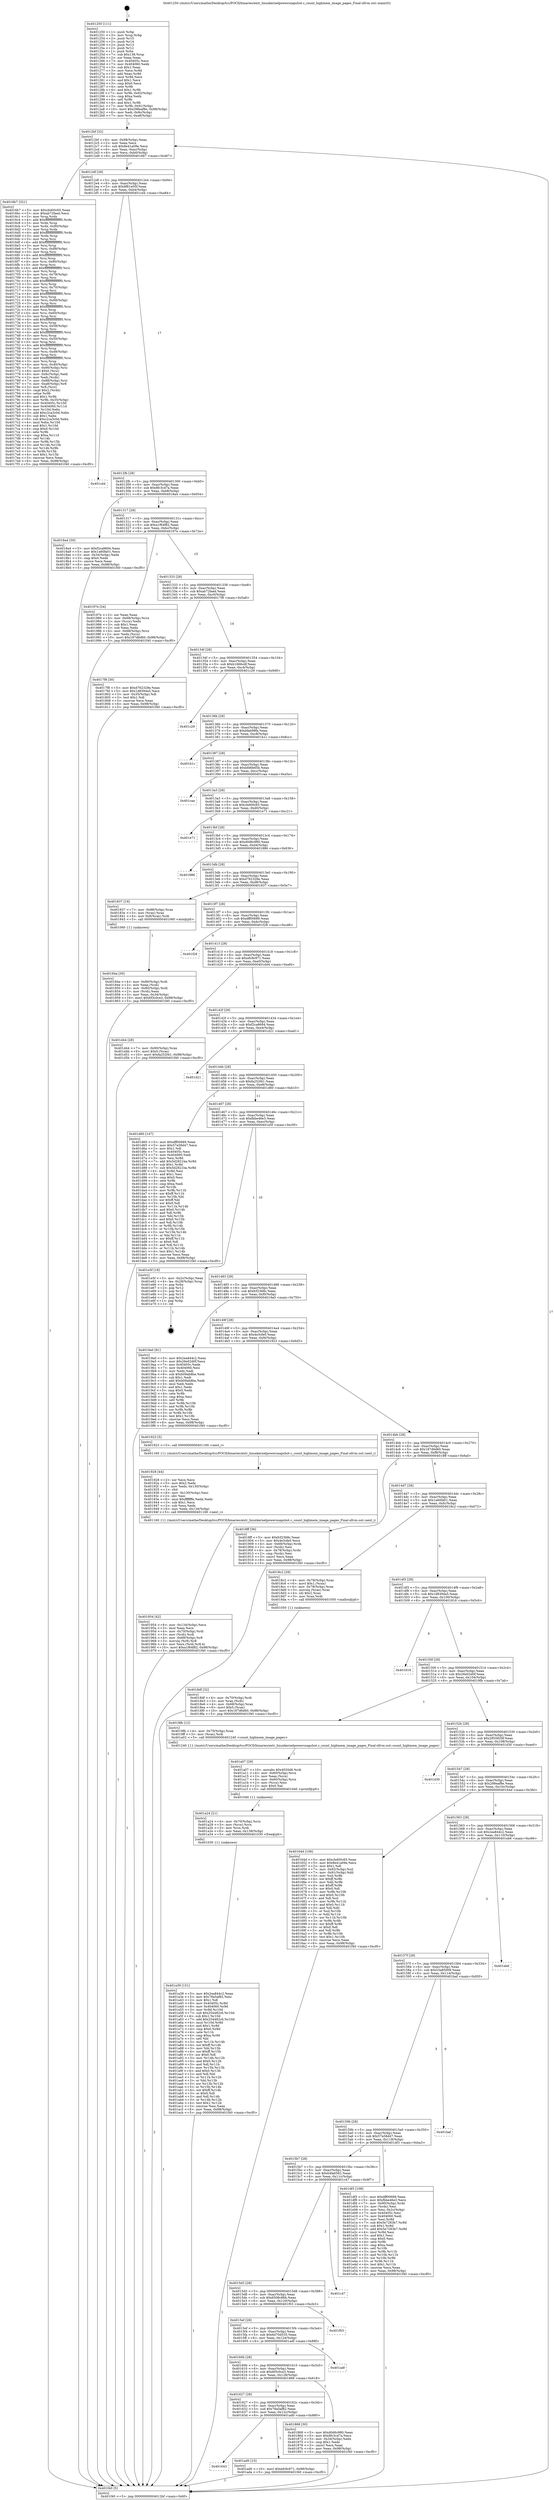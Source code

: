 digraph "0x401250" {
  label = "0x401250 (/mnt/c/Users/mathe/Desktop/tcc/POCII/binaries/extr_linuxkernelpowersnapshot.c_count_highmem_image_pages_Final-ollvm.out::main(0))"
  labelloc = "t"
  node[shape=record]

  Entry [label="",width=0.3,height=0.3,shape=circle,fillcolor=black,style=filled]
  "0x4012bf" [label="{
     0x4012bf [32]\l
     | [instrs]\l
     &nbsp;&nbsp;0x4012bf \<+6\>: mov -0x98(%rbp),%eax\l
     &nbsp;&nbsp;0x4012c5 \<+2\>: mov %eax,%ecx\l
     &nbsp;&nbsp;0x4012c7 \<+6\>: sub $0x8e41a09e,%ecx\l
     &nbsp;&nbsp;0x4012cd \<+6\>: mov %eax,-0xac(%rbp)\l
     &nbsp;&nbsp;0x4012d3 \<+6\>: mov %ecx,-0xb0(%rbp)\l
     &nbsp;&nbsp;0x4012d9 \<+6\>: je 00000000004016b7 \<main+0x467\>\l
  }"]
  "0x4016b7" [label="{
     0x4016b7 [321]\l
     | [instrs]\l
     &nbsp;&nbsp;0x4016b7 \<+5\>: mov $0xcbd00c65,%eax\l
     &nbsp;&nbsp;0x4016bc \<+5\>: mov $0xab72faed,%ecx\l
     &nbsp;&nbsp;0x4016c1 \<+3\>: mov %rsp,%rdx\l
     &nbsp;&nbsp;0x4016c4 \<+4\>: add $0xfffffffffffffff0,%rdx\l
     &nbsp;&nbsp;0x4016c8 \<+3\>: mov %rdx,%rsp\l
     &nbsp;&nbsp;0x4016cb \<+7\>: mov %rdx,-0x90(%rbp)\l
     &nbsp;&nbsp;0x4016d2 \<+3\>: mov %rsp,%rdx\l
     &nbsp;&nbsp;0x4016d5 \<+4\>: add $0xfffffffffffffff0,%rdx\l
     &nbsp;&nbsp;0x4016d9 \<+3\>: mov %rdx,%rsp\l
     &nbsp;&nbsp;0x4016dc \<+3\>: mov %rsp,%rsi\l
     &nbsp;&nbsp;0x4016df \<+4\>: add $0xfffffffffffffff0,%rsi\l
     &nbsp;&nbsp;0x4016e3 \<+3\>: mov %rsi,%rsp\l
     &nbsp;&nbsp;0x4016e6 \<+7\>: mov %rsi,-0x88(%rbp)\l
     &nbsp;&nbsp;0x4016ed \<+3\>: mov %rsp,%rsi\l
     &nbsp;&nbsp;0x4016f0 \<+4\>: add $0xfffffffffffffff0,%rsi\l
     &nbsp;&nbsp;0x4016f4 \<+3\>: mov %rsi,%rsp\l
     &nbsp;&nbsp;0x4016f7 \<+4\>: mov %rsi,-0x80(%rbp)\l
     &nbsp;&nbsp;0x4016fb \<+3\>: mov %rsp,%rsi\l
     &nbsp;&nbsp;0x4016fe \<+4\>: add $0xfffffffffffffff0,%rsi\l
     &nbsp;&nbsp;0x401702 \<+3\>: mov %rsi,%rsp\l
     &nbsp;&nbsp;0x401705 \<+4\>: mov %rsi,-0x78(%rbp)\l
     &nbsp;&nbsp;0x401709 \<+3\>: mov %rsp,%rsi\l
     &nbsp;&nbsp;0x40170c \<+4\>: add $0xfffffffffffffff0,%rsi\l
     &nbsp;&nbsp;0x401710 \<+3\>: mov %rsi,%rsp\l
     &nbsp;&nbsp;0x401713 \<+4\>: mov %rsi,-0x70(%rbp)\l
     &nbsp;&nbsp;0x401717 \<+3\>: mov %rsp,%rsi\l
     &nbsp;&nbsp;0x40171a \<+4\>: add $0xfffffffffffffff0,%rsi\l
     &nbsp;&nbsp;0x40171e \<+3\>: mov %rsi,%rsp\l
     &nbsp;&nbsp;0x401721 \<+4\>: mov %rsi,-0x68(%rbp)\l
     &nbsp;&nbsp;0x401725 \<+3\>: mov %rsp,%rsi\l
     &nbsp;&nbsp;0x401728 \<+4\>: add $0xfffffffffffffff0,%rsi\l
     &nbsp;&nbsp;0x40172c \<+3\>: mov %rsi,%rsp\l
     &nbsp;&nbsp;0x40172f \<+4\>: mov %rsi,-0x60(%rbp)\l
     &nbsp;&nbsp;0x401733 \<+3\>: mov %rsp,%rsi\l
     &nbsp;&nbsp;0x401736 \<+4\>: add $0xfffffffffffffff0,%rsi\l
     &nbsp;&nbsp;0x40173a \<+3\>: mov %rsi,%rsp\l
     &nbsp;&nbsp;0x40173d \<+4\>: mov %rsi,-0x58(%rbp)\l
     &nbsp;&nbsp;0x401741 \<+3\>: mov %rsp,%rsi\l
     &nbsp;&nbsp;0x401744 \<+4\>: add $0xfffffffffffffff0,%rsi\l
     &nbsp;&nbsp;0x401748 \<+3\>: mov %rsi,%rsp\l
     &nbsp;&nbsp;0x40174b \<+4\>: mov %rsi,-0x50(%rbp)\l
     &nbsp;&nbsp;0x40174f \<+3\>: mov %rsp,%rsi\l
     &nbsp;&nbsp;0x401752 \<+4\>: add $0xfffffffffffffff0,%rsi\l
     &nbsp;&nbsp;0x401756 \<+3\>: mov %rsi,%rsp\l
     &nbsp;&nbsp;0x401759 \<+4\>: mov %rsi,-0x48(%rbp)\l
     &nbsp;&nbsp;0x40175d \<+3\>: mov %rsp,%rsi\l
     &nbsp;&nbsp;0x401760 \<+4\>: add $0xfffffffffffffff0,%rsi\l
     &nbsp;&nbsp;0x401764 \<+3\>: mov %rsi,%rsp\l
     &nbsp;&nbsp;0x401767 \<+4\>: mov %rsi,-0x40(%rbp)\l
     &nbsp;&nbsp;0x40176b \<+7\>: mov -0x90(%rbp),%rsi\l
     &nbsp;&nbsp;0x401772 \<+6\>: movl $0x0,(%rsi)\l
     &nbsp;&nbsp;0x401778 \<+6\>: mov -0x9c(%rbp),%edi\l
     &nbsp;&nbsp;0x40177e \<+2\>: mov %edi,(%rdx)\l
     &nbsp;&nbsp;0x401780 \<+7\>: mov -0x88(%rbp),%rsi\l
     &nbsp;&nbsp;0x401787 \<+7\>: mov -0xa8(%rbp),%r8\l
     &nbsp;&nbsp;0x40178e \<+3\>: mov %r8,(%rsi)\l
     &nbsp;&nbsp;0x401791 \<+3\>: cmpl $0x2,(%rdx)\l
     &nbsp;&nbsp;0x401794 \<+4\>: setne %r9b\l
     &nbsp;&nbsp;0x401798 \<+4\>: and $0x1,%r9b\l
     &nbsp;&nbsp;0x40179c \<+4\>: mov %r9b,-0x35(%rbp)\l
     &nbsp;&nbsp;0x4017a0 \<+8\>: mov 0x40405c,%r10d\l
     &nbsp;&nbsp;0x4017a8 \<+8\>: mov 0x404060,%r11d\l
     &nbsp;&nbsp;0x4017b0 \<+3\>: mov %r10d,%ebx\l
     &nbsp;&nbsp;0x4017b3 \<+6\>: add $0xc2ca3c0d,%ebx\l
     &nbsp;&nbsp;0x4017b9 \<+3\>: sub $0x1,%ebx\l
     &nbsp;&nbsp;0x4017bc \<+6\>: sub $0xc2ca3c0d,%ebx\l
     &nbsp;&nbsp;0x4017c2 \<+4\>: imul %ebx,%r10d\l
     &nbsp;&nbsp;0x4017c6 \<+4\>: and $0x1,%r10d\l
     &nbsp;&nbsp;0x4017ca \<+4\>: cmp $0x0,%r10d\l
     &nbsp;&nbsp;0x4017ce \<+4\>: sete %r9b\l
     &nbsp;&nbsp;0x4017d2 \<+4\>: cmp $0xa,%r11d\l
     &nbsp;&nbsp;0x4017d6 \<+4\>: setl %r14b\l
     &nbsp;&nbsp;0x4017da \<+3\>: mov %r9b,%r15b\l
     &nbsp;&nbsp;0x4017dd \<+3\>: and %r14b,%r15b\l
     &nbsp;&nbsp;0x4017e0 \<+3\>: xor %r14b,%r9b\l
     &nbsp;&nbsp;0x4017e3 \<+3\>: or %r9b,%r15b\l
     &nbsp;&nbsp;0x4017e6 \<+4\>: test $0x1,%r15b\l
     &nbsp;&nbsp;0x4017ea \<+3\>: cmovne %ecx,%eax\l
     &nbsp;&nbsp;0x4017ed \<+6\>: mov %eax,-0x98(%rbp)\l
     &nbsp;&nbsp;0x4017f3 \<+5\>: jmp 0000000000401f40 \<main+0xcf0\>\l
  }"]
  "0x4012df" [label="{
     0x4012df [28]\l
     | [instrs]\l
     &nbsp;&nbsp;0x4012df \<+5\>: jmp 00000000004012e4 \<main+0x94\>\l
     &nbsp;&nbsp;0x4012e4 \<+6\>: mov -0xac(%rbp),%eax\l
     &nbsp;&nbsp;0x4012ea \<+5\>: sub $0x8f61e05f,%eax\l
     &nbsp;&nbsp;0x4012ef \<+6\>: mov %eax,-0xb4(%rbp)\l
     &nbsp;&nbsp;0x4012f5 \<+6\>: je 0000000000401cd4 \<main+0xa84\>\l
  }"]
  Exit [label="",width=0.3,height=0.3,shape=circle,fillcolor=black,style=filled,peripheries=2]
  "0x401cd4" [label="{
     0x401cd4\l
  }", style=dashed]
  "0x4012fb" [label="{
     0x4012fb [28]\l
     | [instrs]\l
     &nbsp;&nbsp;0x4012fb \<+5\>: jmp 0000000000401300 \<main+0xb0\>\l
     &nbsp;&nbsp;0x401300 \<+6\>: mov -0xac(%rbp),%eax\l
     &nbsp;&nbsp;0x401306 \<+5\>: sub $0x8fc3cd7a,%eax\l
     &nbsp;&nbsp;0x40130b \<+6\>: mov %eax,-0xb8(%rbp)\l
     &nbsp;&nbsp;0x401311 \<+6\>: je 00000000004018a4 \<main+0x654\>\l
  }"]
  "0x401643" [label="{
     0x401643\l
  }", style=dashed]
  "0x4018a4" [label="{
     0x4018a4 [30]\l
     | [instrs]\l
     &nbsp;&nbsp;0x4018a4 \<+5\>: mov $0xf2ca8694,%eax\l
     &nbsp;&nbsp;0x4018a9 \<+5\>: mov $0x1a60fa01,%ecx\l
     &nbsp;&nbsp;0x4018ae \<+3\>: mov -0x34(%rbp),%edx\l
     &nbsp;&nbsp;0x4018b1 \<+3\>: cmp $0x0,%edx\l
     &nbsp;&nbsp;0x4018b4 \<+3\>: cmove %ecx,%eax\l
     &nbsp;&nbsp;0x4018b7 \<+6\>: mov %eax,-0x98(%rbp)\l
     &nbsp;&nbsp;0x4018bd \<+5\>: jmp 0000000000401f40 \<main+0xcf0\>\l
  }"]
  "0x401317" [label="{
     0x401317 [28]\l
     | [instrs]\l
     &nbsp;&nbsp;0x401317 \<+5\>: jmp 000000000040131c \<main+0xcc\>\l
     &nbsp;&nbsp;0x40131c \<+6\>: mov -0xac(%rbp),%eax\l
     &nbsp;&nbsp;0x401322 \<+5\>: sub $0xa1f64f82,%eax\l
     &nbsp;&nbsp;0x401327 \<+6\>: mov %eax,-0xbc(%rbp)\l
     &nbsp;&nbsp;0x40132d \<+6\>: je 000000000040197e \<main+0x72e\>\l
  }"]
  "0x401ad0" [label="{
     0x401ad0 [15]\l
     | [instrs]\l
     &nbsp;&nbsp;0x401ad0 \<+10\>: movl $0xefc9c971,-0x98(%rbp)\l
     &nbsp;&nbsp;0x401ada \<+5\>: jmp 0000000000401f40 \<main+0xcf0\>\l
  }"]
  "0x40197e" [label="{
     0x40197e [34]\l
     | [instrs]\l
     &nbsp;&nbsp;0x40197e \<+2\>: xor %eax,%eax\l
     &nbsp;&nbsp;0x401980 \<+4\>: mov -0x68(%rbp),%rcx\l
     &nbsp;&nbsp;0x401984 \<+2\>: mov (%rcx),%edx\l
     &nbsp;&nbsp;0x401986 \<+3\>: sub $0x1,%eax\l
     &nbsp;&nbsp;0x401989 \<+2\>: sub %eax,%edx\l
     &nbsp;&nbsp;0x40198b \<+4\>: mov -0x68(%rbp),%rcx\l
     &nbsp;&nbsp;0x40198f \<+2\>: mov %edx,(%rcx)\l
     &nbsp;&nbsp;0x401991 \<+10\>: movl $0x187d6d60,-0x98(%rbp)\l
     &nbsp;&nbsp;0x40199b \<+5\>: jmp 0000000000401f40 \<main+0xcf0\>\l
  }"]
  "0x401333" [label="{
     0x401333 [28]\l
     | [instrs]\l
     &nbsp;&nbsp;0x401333 \<+5\>: jmp 0000000000401338 \<main+0xe8\>\l
     &nbsp;&nbsp;0x401338 \<+6\>: mov -0xac(%rbp),%eax\l
     &nbsp;&nbsp;0x40133e \<+5\>: sub $0xab72faed,%eax\l
     &nbsp;&nbsp;0x401343 \<+6\>: mov %eax,-0xc0(%rbp)\l
     &nbsp;&nbsp;0x401349 \<+6\>: je 00000000004017f8 \<main+0x5a8\>\l
  }"]
  "0x401a39" [label="{
     0x401a39 [151]\l
     | [instrs]\l
     &nbsp;&nbsp;0x401a39 \<+5\>: mov $0x2ea844c2,%eax\l
     &nbsp;&nbsp;0x401a3e \<+5\>: mov $0x78a5af82,%esi\l
     &nbsp;&nbsp;0x401a43 \<+2\>: mov $0x1,%dl\l
     &nbsp;&nbsp;0x401a45 \<+8\>: mov 0x40405c,%r8d\l
     &nbsp;&nbsp;0x401a4d \<+8\>: mov 0x404060,%r9d\l
     &nbsp;&nbsp;0x401a55 \<+3\>: mov %r8d,%r10d\l
     &nbsp;&nbsp;0x401a58 \<+7\>: sub $0x254482c6,%r10d\l
     &nbsp;&nbsp;0x401a5f \<+4\>: sub $0x1,%r10d\l
     &nbsp;&nbsp;0x401a63 \<+7\>: add $0x254482c6,%r10d\l
     &nbsp;&nbsp;0x401a6a \<+4\>: imul %r10d,%r8d\l
     &nbsp;&nbsp;0x401a6e \<+4\>: and $0x1,%r8d\l
     &nbsp;&nbsp;0x401a72 \<+4\>: cmp $0x0,%r8d\l
     &nbsp;&nbsp;0x401a76 \<+4\>: sete %r11b\l
     &nbsp;&nbsp;0x401a7a \<+4\>: cmp $0xa,%r9d\l
     &nbsp;&nbsp;0x401a7e \<+3\>: setl %bl\l
     &nbsp;&nbsp;0x401a81 \<+3\>: mov %r11b,%r14b\l
     &nbsp;&nbsp;0x401a84 \<+4\>: xor $0xff,%r14b\l
     &nbsp;&nbsp;0x401a88 \<+3\>: mov %bl,%r15b\l
     &nbsp;&nbsp;0x401a8b \<+4\>: xor $0xff,%r15b\l
     &nbsp;&nbsp;0x401a8f \<+3\>: xor $0x0,%dl\l
     &nbsp;&nbsp;0x401a92 \<+3\>: mov %r14b,%r12b\l
     &nbsp;&nbsp;0x401a95 \<+4\>: and $0x0,%r12b\l
     &nbsp;&nbsp;0x401a99 \<+3\>: and %dl,%r11b\l
     &nbsp;&nbsp;0x401a9c \<+3\>: mov %r15b,%r13b\l
     &nbsp;&nbsp;0x401a9f \<+4\>: and $0x0,%r13b\l
     &nbsp;&nbsp;0x401aa3 \<+2\>: and %dl,%bl\l
     &nbsp;&nbsp;0x401aa5 \<+3\>: or %r11b,%r12b\l
     &nbsp;&nbsp;0x401aa8 \<+3\>: or %bl,%r13b\l
     &nbsp;&nbsp;0x401aab \<+3\>: xor %r13b,%r12b\l
     &nbsp;&nbsp;0x401aae \<+3\>: or %r15b,%r14b\l
     &nbsp;&nbsp;0x401ab1 \<+4\>: xor $0xff,%r14b\l
     &nbsp;&nbsp;0x401ab5 \<+3\>: or $0x0,%dl\l
     &nbsp;&nbsp;0x401ab8 \<+3\>: and %dl,%r14b\l
     &nbsp;&nbsp;0x401abb \<+3\>: or %r14b,%r12b\l
     &nbsp;&nbsp;0x401abe \<+4\>: test $0x1,%r12b\l
     &nbsp;&nbsp;0x401ac2 \<+3\>: cmovne %esi,%eax\l
     &nbsp;&nbsp;0x401ac5 \<+6\>: mov %eax,-0x98(%rbp)\l
     &nbsp;&nbsp;0x401acb \<+5\>: jmp 0000000000401f40 \<main+0xcf0\>\l
  }"]
  "0x4017f8" [label="{
     0x4017f8 [30]\l
     | [instrs]\l
     &nbsp;&nbsp;0x4017f8 \<+5\>: mov $0xd762328e,%eax\l
     &nbsp;&nbsp;0x4017fd \<+5\>: mov $0x1d8394a5,%ecx\l
     &nbsp;&nbsp;0x401802 \<+3\>: mov -0x35(%rbp),%dl\l
     &nbsp;&nbsp;0x401805 \<+3\>: test $0x1,%dl\l
     &nbsp;&nbsp;0x401808 \<+3\>: cmovne %ecx,%eax\l
     &nbsp;&nbsp;0x40180b \<+6\>: mov %eax,-0x98(%rbp)\l
     &nbsp;&nbsp;0x401811 \<+5\>: jmp 0000000000401f40 \<main+0xcf0\>\l
  }"]
  "0x40134f" [label="{
     0x40134f [28]\l
     | [instrs]\l
     &nbsp;&nbsp;0x40134f \<+5\>: jmp 0000000000401354 \<main+0x104\>\l
     &nbsp;&nbsp;0x401354 \<+6\>: mov -0xac(%rbp),%eax\l
     &nbsp;&nbsp;0x40135a \<+5\>: sub $0xb1666cdf,%eax\l
     &nbsp;&nbsp;0x40135f \<+6\>: mov %eax,-0xc4(%rbp)\l
     &nbsp;&nbsp;0x401365 \<+6\>: je 0000000000401c29 \<main+0x9d9\>\l
  }"]
  "0x401a24" [label="{
     0x401a24 [21]\l
     | [instrs]\l
     &nbsp;&nbsp;0x401a24 \<+4\>: mov -0x70(%rbp),%rcx\l
     &nbsp;&nbsp;0x401a28 \<+3\>: mov (%rcx),%rcx\l
     &nbsp;&nbsp;0x401a2b \<+3\>: mov %rcx,%rdi\l
     &nbsp;&nbsp;0x401a2e \<+6\>: mov %eax,-0x138(%rbp)\l
     &nbsp;&nbsp;0x401a34 \<+5\>: call 0000000000401030 \<free@plt\>\l
     | [calls]\l
     &nbsp;&nbsp;0x401030 \{1\} (unknown)\l
  }"]
  "0x401c29" [label="{
     0x401c29\l
  }", style=dashed]
  "0x40136b" [label="{
     0x40136b [28]\l
     | [instrs]\l
     &nbsp;&nbsp;0x40136b \<+5\>: jmp 0000000000401370 \<main+0x120\>\l
     &nbsp;&nbsp;0x401370 \<+6\>: mov -0xac(%rbp),%eax\l
     &nbsp;&nbsp;0x401376 \<+5\>: sub $0xbfab98fa,%eax\l
     &nbsp;&nbsp;0x40137b \<+6\>: mov %eax,-0xc8(%rbp)\l
     &nbsp;&nbsp;0x401381 \<+6\>: je 0000000000401b1c \<main+0x8cc\>\l
  }"]
  "0x401a07" [label="{
     0x401a07 [29]\l
     | [instrs]\l
     &nbsp;&nbsp;0x401a07 \<+10\>: movabs $0x4020d6,%rdi\l
     &nbsp;&nbsp;0x401a11 \<+4\>: mov -0x60(%rbp),%rcx\l
     &nbsp;&nbsp;0x401a15 \<+2\>: mov %eax,(%rcx)\l
     &nbsp;&nbsp;0x401a17 \<+4\>: mov -0x60(%rbp),%rcx\l
     &nbsp;&nbsp;0x401a1b \<+2\>: mov (%rcx),%esi\l
     &nbsp;&nbsp;0x401a1d \<+2\>: mov $0x0,%al\l
     &nbsp;&nbsp;0x401a1f \<+5\>: call 0000000000401040 \<printf@plt\>\l
     | [calls]\l
     &nbsp;&nbsp;0x401040 \{1\} (unknown)\l
  }"]
  "0x401b1c" [label="{
     0x401b1c\l
  }", style=dashed]
  "0x401387" [label="{
     0x401387 [28]\l
     | [instrs]\l
     &nbsp;&nbsp;0x401387 \<+5\>: jmp 000000000040138c \<main+0x13c\>\l
     &nbsp;&nbsp;0x40138c \<+6\>: mov -0xac(%rbp),%eax\l
     &nbsp;&nbsp;0x401392 \<+5\>: sub $0xbfd6b65b,%eax\l
     &nbsp;&nbsp;0x401397 \<+6\>: mov %eax,-0xcc(%rbp)\l
     &nbsp;&nbsp;0x40139d \<+6\>: je 0000000000401caa \<main+0xa5a\>\l
  }"]
  "0x401954" [label="{
     0x401954 [42]\l
     | [instrs]\l
     &nbsp;&nbsp;0x401954 \<+6\>: mov -0x134(%rbp),%ecx\l
     &nbsp;&nbsp;0x40195a \<+3\>: imul %eax,%ecx\l
     &nbsp;&nbsp;0x40195d \<+4\>: mov -0x70(%rbp),%rdi\l
     &nbsp;&nbsp;0x401961 \<+3\>: mov (%rdi),%rdi\l
     &nbsp;&nbsp;0x401964 \<+4\>: mov -0x68(%rbp),%r8\l
     &nbsp;&nbsp;0x401968 \<+3\>: movslq (%r8),%r8\l
     &nbsp;&nbsp;0x40196b \<+4\>: mov %ecx,(%rdi,%r8,4)\l
     &nbsp;&nbsp;0x40196f \<+10\>: movl $0xa1f64f82,-0x98(%rbp)\l
     &nbsp;&nbsp;0x401979 \<+5\>: jmp 0000000000401f40 \<main+0xcf0\>\l
  }"]
  "0x401caa" [label="{
     0x401caa\l
  }", style=dashed]
  "0x4013a3" [label="{
     0x4013a3 [28]\l
     | [instrs]\l
     &nbsp;&nbsp;0x4013a3 \<+5\>: jmp 00000000004013a8 \<main+0x158\>\l
     &nbsp;&nbsp;0x4013a8 \<+6\>: mov -0xac(%rbp),%eax\l
     &nbsp;&nbsp;0x4013ae \<+5\>: sub $0xcbd00c65,%eax\l
     &nbsp;&nbsp;0x4013b3 \<+6\>: mov %eax,-0xd0(%rbp)\l
     &nbsp;&nbsp;0x4013b9 \<+6\>: je 0000000000401e71 \<main+0xc21\>\l
  }"]
  "0x401928" [label="{
     0x401928 [44]\l
     | [instrs]\l
     &nbsp;&nbsp;0x401928 \<+2\>: xor %ecx,%ecx\l
     &nbsp;&nbsp;0x40192a \<+5\>: mov $0x2,%edx\l
     &nbsp;&nbsp;0x40192f \<+6\>: mov %edx,-0x130(%rbp)\l
     &nbsp;&nbsp;0x401935 \<+1\>: cltd\l
     &nbsp;&nbsp;0x401936 \<+6\>: mov -0x130(%rbp),%esi\l
     &nbsp;&nbsp;0x40193c \<+2\>: idiv %esi\l
     &nbsp;&nbsp;0x40193e \<+6\>: imul $0xfffffffe,%edx,%edx\l
     &nbsp;&nbsp;0x401944 \<+3\>: sub $0x1,%ecx\l
     &nbsp;&nbsp;0x401947 \<+2\>: sub %ecx,%edx\l
     &nbsp;&nbsp;0x401949 \<+6\>: mov %edx,-0x134(%rbp)\l
     &nbsp;&nbsp;0x40194f \<+5\>: call 0000000000401160 \<next_i\>\l
     | [calls]\l
     &nbsp;&nbsp;0x401160 \{1\} (/mnt/c/Users/mathe/Desktop/tcc/POCII/binaries/extr_linuxkernelpowersnapshot.c_count_highmem_image_pages_Final-ollvm.out::next_i)\l
  }"]
  "0x401e71" [label="{
     0x401e71\l
  }", style=dashed]
  "0x4013bf" [label="{
     0x4013bf [28]\l
     | [instrs]\l
     &nbsp;&nbsp;0x4013bf \<+5\>: jmp 00000000004013c4 \<main+0x174\>\l
     &nbsp;&nbsp;0x4013c4 \<+6\>: mov -0xac(%rbp),%eax\l
     &nbsp;&nbsp;0x4013ca \<+5\>: sub $0xd0d6c980,%eax\l
     &nbsp;&nbsp;0x4013cf \<+6\>: mov %eax,-0xd4(%rbp)\l
     &nbsp;&nbsp;0x4013d5 \<+6\>: je 0000000000401886 \<main+0x636\>\l
  }"]
  "0x4018df" [label="{
     0x4018df [32]\l
     | [instrs]\l
     &nbsp;&nbsp;0x4018df \<+4\>: mov -0x70(%rbp),%rdi\l
     &nbsp;&nbsp;0x4018e3 \<+3\>: mov %rax,(%rdi)\l
     &nbsp;&nbsp;0x4018e6 \<+4\>: mov -0x68(%rbp),%rax\l
     &nbsp;&nbsp;0x4018ea \<+6\>: movl $0x0,(%rax)\l
     &nbsp;&nbsp;0x4018f0 \<+10\>: movl $0x187d6d60,-0x98(%rbp)\l
     &nbsp;&nbsp;0x4018fa \<+5\>: jmp 0000000000401f40 \<main+0xcf0\>\l
  }"]
  "0x401886" [label="{
     0x401886\l
  }", style=dashed]
  "0x4013db" [label="{
     0x4013db [28]\l
     | [instrs]\l
     &nbsp;&nbsp;0x4013db \<+5\>: jmp 00000000004013e0 \<main+0x190\>\l
     &nbsp;&nbsp;0x4013e0 \<+6\>: mov -0xac(%rbp),%eax\l
     &nbsp;&nbsp;0x4013e6 \<+5\>: sub $0xd762328e,%eax\l
     &nbsp;&nbsp;0x4013eb \<+6\>: mov %eax,-0xd8(%rbp)\l
     &nbsp;&nbsp;0x4013f1 \<+6\>: je 0000000000401837 \<main+0x5e7\>\l
  }"]
  "0x401627" [label="{
     0x401627 [28]\l
     | [instrs]\l
     &nbsp;&nbsp;0x401627 \<+5\>: jmp 000000000040162c \<main+0x3dc\>\l
     &nbsp;&nbsp;0x40162c \<+6\>: mov -0xac(%rbp),%eax\l
     &nbsp;&nbsp;0x401632 \<+5\>: sub $0x78a5af82,%eax\l
     &nbsp;&nbsp;0x401637 \<+6\>: mov %eax,-0x12c(%rbp)\l
     &nbsp;&nbsp;0x40163d \<+6\>: je 0000000000401ad0 \<main+0x880\>\l
  }"]
  "0x401837" [label="{
     0x401837 [19]\l
     | [instrs]\l
     &nbsp;&nbsp;0x401837 \<+7\>: mov -0x88(%rbp),%rax\l
     &nbsp;&nbsp;0x40183e \<+3\>: mov (%rax),%rax\l
     &nbsp;&nbsp;0x401841 \<+4\>: mov 0x8(%rax),%rdi\l
     &nbsp;&nbsp;0x401845 \<+5\>: call 0000000000401060 \<atoi@plt\>\l
     | [calls]\l
     &nbsp;&nbsp;0x401060 \{1\} (unknown)\l
  }"]
  "0x4013f7" [label="{
     0x4013f7 [28]\l
     | [instrs]\l
     &nbsp;&nbsp;0x4013f7 \<+5\>: jmp 00000000004013fc \<main+0x1ac\>\l
     &nbsp;&nbsp;0x4013fc \<+6\>: mov -0xac(%rbp),%eax\l
     &nbsp;&nbsp;0x401402 \<+5\>: sub $0xdff00689,%eax\l
     &nbsp;&nbsp;0x401407 \<+6\>: mov %eax,-0xdc(%rbp)\l
     &nbsp;&nbsp;0x40140d \<+6\>: je 0000000000401f28 \<main+0xcd8\>\l
  }"]
  "0x401868" [label="{
     0x401868 [30]\l
     | [instrs]\l
     &nbsp;&nbsp;0x401868 \<+5\>: mov $0xd0d6c980,%eax\l
     &nbsp;&nbsp;0x40186d \<+5\>: mov $0x8fc3cd7a,%ecx\l
     &nbsp;&nbsp;0x401872 \<+3\>: mov -0x34(%rbp),%edx\l
     &nbsp;&nbsp;0x401875 \<+3\>: cmp $0x1,%edx\l
     &nbsp;&nbsp;0x401878 \<+3\>: cmovl %ecx,%eax\l
     &nbsp;&nbsp;0x40187b \<+6\>: mov %eax,-0x98(%rbp)\l
     &nbsp;&nbsp;0x401881 \<+5\>: jmp 0000000000401f40 \<main+0xcf0\>\l
  }"]
  "0x401f28" [label="{
     0x401f28\l
  }", style=dashed]
  "0x401413" [label="{
     0x401413 [28]\l
     | [instrs]\l
     &nbsp;&nbsp;0x401413 \<+5\>: jmp 0000000000401418 \<main+0x1c8\>\l
     &nbsp;&nbsp;0x401418 \<+6\>: mov -0xac(%rbp),%eax\l
     &nbsp;&nbsp;0x40141e \<+5\>: sub $0xefc9c971,%eax\l
     &nbsp;&nbsp;0x401423 \<+6\>: mov %eax,-0xe0(%rbp)\l
     &nbsp;&nbsp;0x401429 \<+6\>: je 0000000000401d44 \<main+0xaf4\>\l
  }"]
  "0x40160b" [label="{
     0x40160b [28]\l
     | [instrs]\l
     &nbsp;&nbsp;0x40160b \<+5\>: jmp 0000000000401610 \<main+0x3c0\>\l
     &nbsp;&nbsp;0x401610 \<+6\>: mov -0xac(%rbp),%eax\l
     &nbsp;&nbsp;0x401616 \<+5\>: sub $0x6f3c0ce3,%eax\l
     &nbsp;&nbsp;0x40161b \<+6\>: mov %eax,-0x128(%rbp)\l
     &nbsp;&nbsp;0x401621 \<+6\>: je 0000000000401868 \<main+0x618\>\l
  }"]
  "0x401d44" [label="{
     0x401d44 [28]\l
     | [instrs]\l
     &nbsp;&nbsp;0x401d44 \<+7\>: mov -0x90(%rbp),%rax\l
     &nbsp;&nbsp;0x401d4b \<+6\>: movl $0x0,(%rax)\l
     &nbsp;&nbsp;0x401d51 \<+10\>: movl $0xfa252f41,-0x98(%rbp)\l
     &nbsp;&nbsp;0x401d5b \<+5\>: jmp 0000000000401f40 \<main+0xcf0\>\l
  }"]
  "0x40142f" [label="{
     0x40142f [28]\l
     | [instrs]\l
     &nbsp;&nbsp;0x40142f \<+5\>: jmp 0000000000401434 \<main+0x1e4\>\l
     &nbsp;&nbsp;0x401434 \<+6\>: mov -0xac(%rbp),%eax\l
     &nbsp;&nbsp;0x40143a \<+5\>: sub $0xf2ca8694,%eax\l
     &nbsp;&nbsp;0x40143f \<+6\>: mov %eax,-0xe4(%rbp)\l
     &nbsp;&nbsp;0x401445 \<+6\>: je 0000000000401d21 \<main+0xad1\>\l
  }"]
  "0x401adf" [label="{
     0x401adf\l
  }", style=dashed]
  "0x401d21" [label="{
     0x401d21\l
  }", style=dashed]
  "0x40144b" [label="{
     0x40144b [28]\l
     | [instrs]\l
     &nbsp;&nbsp;0x40144b \<+5\>: jmp 0000000000401450 \<main+0x200\>\l
     &nbsp;&nbsp;0x401450 \<+6\>: mov -0xac(%rbp),%eax\l
     &nbsp;&nbsp;0x401456 \<+5\>: sub $0xfa252f41,%eax\l
     &nbsp;&nbsp;0x40145b \<+6\>: mov %eax,-0xe8(%rbp)\l
     &nbsp;&nbsp;0x401461 \<+6\>: je 0000000000401d60 \<main+0xb10\>\l
  }"]
  "0x4015ef" [label="{
     0x4015ef [28]\l
     | [instrs]\l
     &nbsp;&nbsp;0x4015ef \<+5\>: jmp 00000000004015f4 \<main+0x3a4\>\l
     &nbsp;&nbsp;0x4015f4 \<+6\>: mov -0xac(%rbp),%eax\l
     &nbsp;&nbsp;0x4015fa \<+5\>: sub $0x6d70d535,%eax\l
     &nbsp;&nbsp;0x4015ff \<+6\>: mov %eax,-0x124(%rbp)\l
     &nbsp;&nbsp;0x401605 \<+6\>: je 0000000000401adf \<main+0x88f\>\l
  }"]
  "0x401d60" [label="{
     0x401d60 [147]\l
     | [instrs]\l
     &nbsp;&nbsp;0x401d60 \<+5\>: mov $0xdff00689,%eax\l
     &nbsp;&nbsp;0x401d65 \<+5\>: mov $0x57a58d47,%ecx\l
     &nbsp;&nbsp;0x401d6a \<+2\>: mov $0x1,%dl\l
     &nbsp;&nbsp;0x401d6c \<+7\>: mov 0x40405c,%esi\l
     &nbsp;&nbsp;0x401d73 \<+7\>: mov 0x404060,%edi\l
     &nbsp;&nbsp;0x401d7a \<+3\>: mov %esi,%r8d\l
     &nbsp;&nbsp;0x401d7d \<+7\>: add $0x5d2821ba,%r8d\l
     &nbsp;&nbsp;0x401d84 \<+4\>: sub $0x1,%r8d\l
     &nbsp;&nbsp;0x401d88 \<+7\>: sub $0x5d2821ba,%r8d\l
     &nbsp;&nbsp;0x401d8f \<+4\>: imul %r8d,%esi\l
     &nbsp;&nbsp;0x401d93 \<+3\>: and $0x1,%esi\l
     &nbsp;&nbsp;0x401d96 \<+3\>: cmp $0x0,%esi\l
     &nbsp;&nbsp;0x401d99 \<+4\>: sete %r9b\l
     &nbsp;&nbsp;0x401d9d \<+3\>: cmp $0xa,%edi\l
     &nbsp;&nbsp;0x401da0 \<+4\>: setl %r10b\l
     &nbsp;&nbsp;0x401da4 \<+3\>: mov %r9b,%r11b\l
     &nbsp;&nbsp;0x401da7 \<+4\>: xor $0xff,%r11b\l
     &nbsp;&nbsp;0x401dab \<+3\>: mov %r10b,%bl\l
     &nbsp;&nbsp;0x401dae \<+3\>: xor $0xff,%bl\l
     &nbsp;&nbsp;0x401db1 \<+3\>: xor $0x0,%dl\l
     &nbsp;&nbsp;0x401db4 \<+3\>: mov %r11b,%r14b\l
     &nbsp;&nbsp;0x401db7 \<+4\>: and $0x0,%r14b\l
     &nbsp;&nbsp;0x401dbb \<+3\>: and %dl,%r9b\l
     &nbsp;&nbsp;0x401dbe \<+3\>: mov %bl,%r15b\l
     &nbsp;&nbsp;0x401dc1 \<+4\>: and $0x0,%r15b\l
     &nbsp;&nbsp;0x401dc5 \<+3\>: and %dl,%r10b\l
     &nbsp;&nbsp;0x401dc8 \<+3\>: or %r9b,%r14b\l
     &nbsp;&nbsp;0x401dcb \<+3\>: or %r10b,%r15b\l
     &nbsp;&nbsp;0x401dce \<+3\>: xor %r15b,%r14b\l
     &nbsp;&nbsp;0x401dd1 \<+3\>: or %bl,%r11b\l
     &nbsp;&nbsp;0x401dd4 \<+4\>: xor $0xff,%r11b\l
     &nbsp;&nbsp;0x401dd8 \<+3\>: or $0x0,%dl\l
     &nbsp;&nbsp;0x401ddb \<+3\>: and %dl,%r11b\l
     &nbsp;&nbsp;0x401dde \<+3\>: or %r11b,%r14b\l
     &nbsp;&nbsp;0x401de1 \<+4\>: test $0x1,%r14b\l
     &nbsp;&nbsp;0x401de5 \<+3\>: cmovne %ecx,%eax\l
     &nbsp;&nbsp;0x401de8 \<+6\>: mov %eax,-0x98(%rbp)\l
     &nbsp;&nbsp;0x401dee \<+5\>: jmp 0000000000401f40 \<main+0xcf0\>\l
  }"]
  "0x401467" [label="{
     0x401467 [28]\l
     | [instrs]\l
     &nbsp;&nbsp;0x401467 \<+5\>: jmp 000000000040146c \<main+0x21c\>\l
     &nbsp;&nbsp;0x40146c \<+6\>: mov -0xac(%rbp),%eax\l
     &nbsp;&nbsp;0x401472 \<+5\>: sub $0xfbbe46e3,%eax\l
     &nbsp;&nbsp;0x401477 \<+6\>: mov %eax,-0xec(%rbp)\l
     &nbsp;&nbsp;0x40147d \<+6\>: je 0000000000401e5f \<main+0xc0f\>\l
  }"]
  "0x401f03" [label="{
     0x401f03\l
  }", style=dashed]
  "0x401e5f" [label="{
     0x401e5f [18]\l
     | [instrs]\l
     &nbsp;&nbsp;0x401e5f \<+3\>: mov -0x2c(%rbp),%eax\l
     &nbsp;&nbsp;0x401e62 \<+4\>: lea -0x28(%rbp),%rsp\l
     &nbsp;&nbsp;0x401e66 \<+1\>: pop %rbx\l
     &nbsp;&nbsp;0x401e67 \<+2\>: pop %r12\l
     &nbsp;&nbsp;0x401e69 \<+2\>: pop %r13\l
     &nbsp;&nbsp;0x401e6b \<+2\>: pop %r14\l
     &nbsp;&nbsp;0x401e6d \<+2\>: pop %r15\l
     &nbsp;&nbsp;0x401e6f \<+1\>: pop %rbp\l
     &nbsp;&nbsp;0x401e70 \<+1\>: ret\l
  }"]
  "0x401483" [label="{
     0x401483 [28]\l
     | [instrs]\l
     &nbsp;&nbsp;0x401483 \<+5\>: jmp 0000000000401488 \<main+0x238\>\l
     &nbsp;&nbsp;0x401488 \<+6\>: mov -0xac(%rbp),%eax\l
     &nbsp;&nbsp;0x40148e \<+5\>: sub $0xfcf2368c,%eax\l
     &nbsp;&nbsp;0x401493 \<+6\>: mov %eax,-0xf0(%rbp)\l
     &nbsp;&nbsp;0x401499 \<+6\>: je 00000000004019a0 \<main+0x750\>\l
  }"]
  "0x4015d3" [label="{
     0x4015d3 [28]\l
     | [instrs]\l
     &nbsp;&nbsp;0x4015d3 \<+5\>: jmp 00000000004015d8 \<main+0x388\>\l
     &nbsp;&nbsp;0x4015d8 \<+6\>: mov -0xac(%rbp),%eax\l
     &nbsp;&nbsp;0x4015de \<+5\>: sub $0x6508c86b,%eax\l
     &nbsp;&nbsp;0x4015e3 \<+6\>: mov %eax,-0x120(%rbp)\l
     &nbsp;&nbsp;0x4015e9 \<+6\>: je 0000000000401f03 \<main+0xcb3\>\l
  }"]
  "0x4019a0" [label="{
     0x4019a0 [91]\l
     | [instrs]\l
     &nbsp;&nbsp;0x4019a0 \<+5\>: mov $0x2ea844c2,%eax\l
     &nbsp;&nbsp;0x4019a5 \<+5\>: mov $0x26e02d0f,%ecx\l
     &nbsp;&nbsp;0x4019aa \<+7\>: mov 0x40405c,%edx\l
     &nbsp;&nbsp;0x4019b1 \<+7\>: mov 0x404060,%esi\l
     &nbsp;&nbsp;0x4019b8 \<+2\>: mov %edx,%edi\l
     &nbsp;&nbsp;0x4019ba \<+6\>: sub $0xb09ab8be,%edi\l
     &nbsp;&nbsp;0x4019c0 \<+3\>: sub $0x1,%edi\l
     &nbsp;&nbsp;0x4019c3 \<+6\>: add $0xb09ab8be,%edi\l
     &nbsp;&nbsp;0x4019c9 \<+3\>: imul %edi,%edx\l
     &nbsp;&nbsp;0x4019cc \<+3\>: and $0x1,%edx\l
     &nbsp;&nbsp;0x4019cf \<+3\>: cmp $0x0,%edx\l
     &nbsp;&nbsp;0x4019d2 \<+4\>: sete %r8b\l
     &nbsp;&nbsp;0x4019d6 \<+3\>: cmp $0xa,%esi\l
     &nbsp;&nbsp;0x4019d9 \<+4\>: setl %r9b\l
     &nbsp;&nbsp;0x4019dd \<+3\>: mov %r8b,%r10b\l
     &nbsp;&nbsp;0x4019e0 \<+3\>: and %r9b,%r10b\l
     &nbsp;&nbsp;0x4019e3 \<+3\>: xor %r9b,%r8b\l
     &nbsp;&nbsp;0x4019e6 \<+3\>: or %r8b,%r10b\l
     &nbsp;&nbsp;0x4019e9 \<+4\>: test $0x1,%r10b\l
     &nbsp;&nbsp;0x4019ed \<+3\>: cmovne %ecx,%eax\l
     &nbsp;&nbsp;0x4019f0 \<+6\>: mov %eax,-0x98(%rbp)\l
     &nbsp;&nbsp;0x4019f6 \<+5\>: jmp 0000000000401f40 \<main+0xcf0\>\l
  }"]
  "0x40149f" [label="{
     0x40149f [28]\l
     | [instrs]\l
     &nbsp;&nbsp;0x40149f \<+5\>: jmp 00000000004014a4 \<main+0x254\>\l
     &nbsp;&nbsp;0x4014a4 \<+6\>: mov -0xac(%rbp),%eax\l
     &nbsp;&nbsp;0x4014aa \<+5\>: sub $0x4e3cfe0,%eax\l
     &nbsp;&nbsp;0x4014af \<+6\>: mov %eax,-0xf4(%rbp)\l
     &nbsp;&nbsp;0x4014b5 \<+6\>: je 0000000000401923 \<main+0x6d3\>\l
  }"]
  "0x401c47" [label="{
     0x401c47\l
  }", style=dashed]
  "0x401923" [label="{
     0x401923 [5]\l
     | [instrs]\l
     &nbsp;&nbsp;0x401923 \<+5\>: call 0000000000401160 \<next_i\>\l
     | [calls]\l
     &nbsp;&nbsp;0x401160 \{1\} (/mnt/c/Users/mathe/Desktop/tcc/POCII/binaries/extr_linuxkernelpowersnapshot.c_count_highmem_image_pages_Final-ollvm.out::next_i)\l
  }"]
  "0x4014bb" [label="{
     0x4014bb [28]\l
     | [instrs]\l
     &nbsp;&nbsp;0x4014bb \<+5\>: jmp 00000000004014c0 \<main+0x270\>\l
     &nbsp;&nbsp;0x4014c0 \<+6\>: mov -0xac(%rbp),%eax\l
     &nbsp;&nbsp;0x4014c6 \<+5\>: sub $0x187d6d60,%eax\l
     &nbsp;&nbsp;0x4014cb \<+6\>: mov %eax,-0xf8(%rbp)\l
     &nbsp;&nbsp;0x4014d1 \<+6\>: je 00000000004018ff \<main+0x6af\>\l
  }"]
  "0x4015b7" [label="{
     0x4015b7 [28]\l
     | [instrs]\l
     &nbsp;&nbsp;0x4015b7 \<+5\>: jmp 00000000004015bc \<main+0x36c\>\l
     &nbsp;&nbsp;0x4015bc \<+6\>: mov -0xac(%rbp),%eax\l
     &nbsp;&nbsp;0x4015c2 \<+5\>: sub $0x64fa6562,%eax\l
     &nbsp;&nbsp;0x4015c7 \<+6\>: mov %eax,-0x11c(%rbp)\l
     &nbsp;&nbsp;0x4015cd \<+6\>: je 0000000000401c47 \<main+0x9f7\>\l
  }"]
  "0x4018ff" [label="{
     0x4018ff [36]\l
     | [instrs]\l
     &nbsp;&nbsp;0x4018ff \<+5\>: mov $0xfcf2368c,%eax\l
     &nbsp;&nbsp;0x401904 \<+5\>: mov $0x4e3cfe0,%ecx\l
     &nbsp;&nbsp;0x401909 \<+4\>: mov -0x68(%rbp),%rdx\l
     &nbsp;&nbsp;0x40190d \<+2\>: mov (%rdx),%esi\l
     &nbsp;&nbsp;0x40190f \<+4\>: mov -0x78(%rbp),%rdx\l
     &nbsp;&nbsp;0x401913 \<+2\>: cmp (%rdx),%esi\l
     &nbsp;&nbsp;0x401915 \<+3\>: cmovl %ecx,%eax\l
     &nbsp;&nbsp;0x401918 \<+6\>: mov %eax,-0x98(%rbp)\l
     &nbsp;&nbsp;0x40191e \<+5\>: jmp 0000000000401f40 \<main+0xcf0\>\l
  }"]
  "0x4014d7" [label="{
     0x4014d7 [28]\l
     | [instrs]\l
     &nbsp;&nbsp;0x4014d7 \<+5\>: jmp 00000000004014dc \<main+0x28c\>\l
     &nbsp;&nbsp;0x4014dc \<+6\>: mov -0xac(%rbp),%eax\l
     &nbsp;&nbsp;0x4014e2 \<+5\>: sub $0x1a60fa01,%eax\l
     &nbsp;&nbsp;0x4014e7 \<+6\>: mov %eax,-0xfc(%rbp)\l
     &nbsp;&nbsp;0x4014ed \<+6\>: je 00000000004018c2 \<main+0x672\>\l
  }"]
  "0x401df3" [label="{
     0x401df3 [108]\l
     | [instrs]\l
     &nbsp;&nbsp;0x401df3 \<+5\>: mov $0xdff00689,%eax\l
     &nbsp;&nbsp;0x401df8 \<+5\>: mov $0xfbbe46e3,%ecx\l
     &nbsp;&nbsp;0x401dfd \<+7\>: mov -0x90(%rbp),%rdx\l
     &nbsp;&nbsp;0x401e04 \<+2\>: mov (%rdx),%esi\l
     &nbsp;&nbsp;0x401e06 \<+3\>: mov %esi,-0x2c(%rbp)\l
     &nbsp;&nbsp;0x401e09 \<+7\>: mov 0x40405c,%esi\l
     &nbsp;&nbsp;0x401e10 \<+7\>: mov 0x404060,%edi\l
     &nbsp;&nbsp;0x401e17 \<+3\>: mov %esi,%r8d\l
     &nbsp;&nbsp;0x401e1a \<+7\>: sub $0x5e7283b7,%r8d\l
     &nbsp;&nbsp;0x401e21 \<+4\>: sub $0x1,%r8d\l
     &nbsp;&nbsp;0x401e25 \<+7\>: add $0x5e7283b7,%r8d\l
     &nbsp;&nbsp;0x401e2c \<+4\>: imul %r8d,%esi\l
     &nbsp;&nbsp;0x401e30 \<+3\>: and $0x1,%esi\l
     &nbsp;&nbsp;0x401e33 \<+3\>: cmp $0x0,%esi\l
     &nbsp;&nbsp;0x401e36 \<+4\>: sete %r9b\l
     &nbsp;&nbsp;0x401e3a \<+3\>: cmp $0xa,%edi\l
     &nbsp;&nbsp;0x401e3d \<+4\>: setl %r10b\l
     &nbsp;&nbsp;0x401e41 \<+3\>: mov %r9b,%r11b\l
     &nbsp;&nbsp;0x401e44 \<+3\>: and %r10b,%r11b\l
     &nbsp;&nbsp;0x401e47 \<+3\>: xor %r10b,%r9b\l
     &nbsp;&nbsp;0x401e4a \<+3\>: or %r9b,%r11b\l
     &nbsp;&nbsp;0x401e4d \<+4\>: test $0x1,%r11b\l
     &nbsp;&nbsp;0x401e51 \<+3\>: cmovne %ecx,%eax\l
     &nbsp;&nbsp;0x401e54 \<+6\>: mov %eax,-0x98(%rbp)\l
     &nbsp;&nbsp;0x401e5a \<+5\>: jmp 0000000000401f40 \<main+0xcf0\>\l
  }"]
  "0x4018c2" [label="{
     0x4018c2 [29]\l
     | [instrs]\l
     &nbsp;&nbsp;0x4018c2 \<+4\>: mov -0x78(%rbp),%rax\l
     &nbsp;&nbsp;0x4018c6 \<+6\>: movl $0x1,(%rax)\l
     &nbsp;&nbsp;0x4018cc \<+4\>: mov -0x78(%rbp),%rax\l
     &nbsp;&nbsp;0x4018d0 \<+3\>: movslq (%rax),%rax\l
     &nbsp;&nbsp;0x4018d3 \<+4\>: shl $0x2,%rax\l
     &nbsp;&nbsp;0x4018d7 \<+3\>: mov %rax,%rdi\l
     &nbsp;&nbsp;0x4018da \<+5\>: call 0000000000401050 \<malloc@plt\>\l
     | [calls]\l
     &nbsp;&nbsp;0x401050 \{1\} (unknown)\l
  }"]
  "0x4014f3" [label="{
     0x4014f3 [28]\l
     | [instrs]\l
     &nbsp;&nbsp;0x4014f3 \<+5\>: jmp 00000000004014f8 \<main+0x2a8\>\l
     &nbsp;&nbsp;0x4014f8 \<+6\>: mov -0xac(%rbp),%eax\l
     &nbsp;&nbsp;0x4014fe \<+5\>: sub $0x1d8394a5,%eax\l
     &nbsp;&nbsp;0x401503 \<+6\>: mov %eax,-0x100(%rbp)\l
     &nbsp;&nbsp;0x401509 \<+6\>: je 0000000000401816 \<main+0x5c6\>\l
  }"]
  "0x40159b" [label="{
     0x40159b [28]\l
     | [instrs]\l
     &nbsp;&nbsp;0x40159b \<+5\>: jmp 00000000004015a0 \<main+0x350\>\l
     &nbsp;&nbsp;0x4015a0 \<+6\>: mov -0xac(%rbp),%eax\l
     &nbsp;&nbsp;0x4015a6 \<+5\>: sub $0x57a58d47,%eax\l
     &nbsp;&nbsp;0x4015ab \<+6\>: mov %eax,-0x118(%rbp)\l
     &nbsp;&nbsp;0x4015b1 \<+6\>: je 0000000000401df3 \<main+0xba3\>\l
  }"]
  "0x401816" [label="{
     0x401816\l
  }", style=dashed]
  "0x40150f" [label="{
     0x40150f [28]\l
     | [instrs]\l
     &nbsp;&nbsp;0x40150f \<+5\>: jmp 0000000000401514 \<main+0x2c4\>\l
     &nbsp;&nbsp;0x401514 \<+6\>: mov -0xac(%rbp),%eax\l
     &nbsp;&nbsp;0x40151a \<+5\>: sub $0x26e02d0f,%eax\l
     &nbsp;&nbsp;0x40151f \<+6\>: mov %eax,-0x104(%rbp)\l
     &nbsp;&nbsp;0x401525 \<+6\>: je 00000000004019fb \<main+0x7ab\>\l
  }"]
  "0x401baf" [label="{
     0x401baf\l
  }", style=dashed]
  "0x4019fb" [label="{
     0x4019fb [12]\l
     | [instrs]\l
     &nbsp;&nbsp;0x4019fb \<+4\>: mov -0x70(%rbp),%rax\l
     &nbsp;&nbsp;0x4019ff \<+3\>: mov (%rax),%rdi\l
     &nbsp;&nbsp;0x401a02 \<+5\>: call 0000000000401240 \<count_highmem_image_pages\>\l
     | [calls]\l
     &nbsp;&nbsp;0x401240 \{1\} (/mnt/c/Users/mathe/Desktop/tcc/POCII/binaries/extr_linuxkernelpowersnapshot.c_count_highmem_image_pages_Final-ollvm.out::count_highmem_image_pages)\l
  }"]
  "0x40152b" [label="{
     0x40152b [28]\l
     | [instrs]\l
     &nbsp;&nbsp;0x40152b \<+5\>: jmp 0000000000401530 \<main+0x2e0\>\l
     &nbsp;&nbsp;0x401530 \<+6\>: mov -0xac(%rbp),%eax\l
     &nbsp;&nbsp;0x401536 \<+5\>: sub $0x2855829f,%eax\l
     &nbsp;&nbsp;0x40153b \<+6\>: mov %eax,-0x108(%rbp)\l
     &nbsp;&nbsp;0x401541 \<+6\>: je 0000000000401d30 \<main+0xae0\>\l
  }"]
  "0x40157f" [label="{
     0x40157f [28]\l
     | [instrs]\l
     &nbsp;&nbsp;0x40157f \<+5\>: jmp 0000000000401584 \<main+0x334\>\l
     &nbsp;&nbsp;0x401584 \<+6\>: mov -0xac(%rbp),%eax\l
     &nbsp;&nbsp;0x40158a \<+5\>: sub $0x53a85009,%eax\l
     &nbsp;&nbsp;0x40158f \<+6\>: mov %eax,-0x114(%rbp)\l
     &nbsp;&nbsp;0x401595 \<+6\>: je 0000000000401baf \<main+0x95f\>\l
  }"]
  "0x401d30" [label="{
     0x401d30\l
  }", style=dashed]
  "0x401547" [label="{
     0x401547 [28]\l
     | [instrs]\l
     &nbsp;&nbsp;0x401547 \<+5\>: jmp 000000000040154c \<main+0x2fc\>\l
     &nbsp;&nbsp;0x40154c \<+6\>: mov -0xac(%rbp),%eax\l
     &nbsp;&nbsp;0x401552 \<+5\>: sub $0x298eaf8e,%eax\l
     &nbsp;&nbsp;0x401557 \<+6\>: mov %eax,-0x10c(%rbp)\l
     &nbsp;&nbsp;0x40155d \<+6\>: je 000000000040164d \<main+0x3fd\>\l
  }"]
  "0x401eb6" [label="{
     0x401eb6\l
  }", style=dashed]
  "0x40164d" [label="{
     0x40164d [106]\l
     | [instrs]\l
     &nbsp;&nbsp;0x40164d \<+5\>: mov $0xcbd00c65,%eax\l
     &nbsp;&nbsp;0x401652 \<+5\>: mov $0x8e41a09e,%ecx\l
     &nbsp;&nbsp;0x401657 \<+2\>: mov $0x1,%dl\l
     &nbsp;&nbsp;0x401659 \<+7\>: mov -0x92(%rbp),%sil\l
     &nbsp;&nbsp;0x401660 \<+7\>: mov -0x91(%rbp),%dil\l
     &nbsp;&nbsp;0x401667 \<+3\>: mov %sil,%r8b\l
     &nbsp;&nbsp;0x40166a \<+4\>: xor $0xff,%r8b\l
     &nbsp;&nbsp;0x40166e \<+3\>: mov %dil,%r9b\l
     &nbsp;&nbsp;0x401671 \<+4\>: xor $0xff,%r9b\l
     &nbsp;&nbsp;0x401675 \<+3\>: xor $0x0,%dl\l
     &nbsp;&nbsp;0x401678 \<+3\>: mov %r8b,%r10b\l
     &nbsp;&nbsp;0x40167b \<+4\>: and $0x0,%r10b\l
     &nbsp;&nbsp;0x40167f \<+3\>: and %dl,%sil\l
     &nbsp;&nbsp;0x401682 \<+3\>: mov %r9b,%r11b\l
     &nbsp;&nbsp;0x401685 \<+4\>: and $0x0,%r11b\l
     &nbsp;&nbsp;0x401689 \<+3\>: and %dl,%dil\l
     &nbsp;&nbsp;0x40168c \<+3\>: or %sil,%r10b\l
     &nbsp;&nbsp;0x40168f \<+3\>: or %dil,%r11b\l
     &nbsp;&nbsp;0x401692 \<+3\>: xor %r11b,%r10b\l
     &nbsp;&nbsp;0x401695 \<+3\>: or %r9b,%r8b\l
     &nbsp;&nbsp;0x401698 \<+4\>: xor $0xff,%r8b\l
     &nbsp;&nbsp;0x40169c \<+3\>: or $0x0,%dl\l
     &nbsp;&nbsp;0x40169f \<+3\>: and %dl,%r8b\l
     &nbsp;&nbsp;0x4016a2 \<+3\>: or %r8b,%r10b\l
     &nbsp;&nbsp;0x4016a5 \<+4\>: test $0x1,%r10b\l
     &nbsp;&nbsp;0x4016a9 \<+3\>: cmovne %ecx,%eax\l
     &nbsp;&nbsp;0x4016ac \<+6\>: mov %eax,-0x98(%rbp)\l
     &nbsp;&nbsp;0x4016b2 \<+5\>: jmp 0000000000401f40 \<main+0xcf0\>\l
  }"]
  "0x401563" [label="{
     0x401563 [28]\l
     | [instrs]\l
     &nbsp;&nbsp;0x401563 \<+5\>: jmp 0000000000401568 \<main+0x318\>\l
     &nbsp;&nbsp;0x401568 \<+6\>: mov -0xac(%rbp),%eax\l
     &nbsp;&nbsp;0x40156e \<+5\>: sub $0x2ea844c2,%eax\l
     &nbsp;&nbsp;0x401573 \<+6\>: mov %eax,-0x110(%rbp)\l
     &nbsp;&nbsp;0x401579 \<+6\>: je 0000000000401eb6 \<main+0xc66\>\l
  }"]
  "0x401f40" [label="{
     0x401f40 [5]\l
     | [instrs]\l
     &nbsp;&nbsp;0x401f40 \<+5\>: jmp 00000000004012bf \<main+0x6f\>\l
  }"]
  "0x401250" [label="{
     0x401250 [111]\l
     | [instrs]\l
     &nbsp;&nbsp;0x401250 \<+1\>: push %rbp\l
     &nbsp;&nbsp;0x401251 \<+3\>: mov %rsp,%rbp\l
     &nbsp;&nbsp;0x401254 \<+2\>: push %r15\l
     &nbsp;&nbsp;0x401256 \<+2\>: push %r14\l
     &nbsp;&nbsp;0x401258 \<+2\>: push %r13\l
     &nbsp;&nbsp;0x40125a \<+2\>: push %r12\l
     &nbsp;&nbsp;0x40125c \<+1\>: push %rbx\l
     &nbsp;&nbsp;0x40125d \<+7\>: sub $0x138,%rsp\l
     &nbsp;&nbsp;0x401264 \<+2\>: xor %eax,%eax\l
     &nbsp;&nbsp;0x401266 \<+7\>: mov 0x40405c,%ecx\l
     &nbsp;&nbsp;0x40126d \<+7\>: mov 0x404060,%edx\l
     &nbsp;&nbsp;0x401274 \<+3\>: sub $0x1,%eax\l
     &nbsp;&nbsp;0x401277 \<+3\>: mov %ecx,%r8d\l
     &nbsp;&nbsp;0x40127a \<+3\>: add %eax,%r8d\l
     &nbsp;&nbsp;0x40127d \<+4\>: imul %r8d,%ecx\l
     &nbsp;&nbsp;0x401281 \<+3\>: and $0x1,%ecx\l
     &nbsp;&nbsp;0x401284 \<+3\>: cmp $0x0,%ecx\l
     &nbsp;&nbsp;0x401287 \<+4\>: sete %r9b\l
     &nbsp;&nbsp;0x40128b \<+4\>: and $0x1,%r9b\l
     &nbsp;&nbsp;0x40128f \<+7\>: mov %r9b,-0x92(%rbp)\l
     &nbsp;&nbsp;0x401296 \<+3\>: cmp $0xa,%edx\l
     &nbsp;&nbsp;0x401299 \<+4\>: setl %r9b\l
     &nbsp;&nbsp;0x40129d \<+4\>: and $0x1,%r9b\l
     &nbsp;&nbsp;0x4012a1 \<+7\>: mov %r9b,-0x91(%rbp)\l
     &nbsp;&nbsp;0x4012a8 \<+10\>: movl $0x298eaf8e,-0x98(%rbp)\l
     &nbsp;&nbsp;0x4012b2 \<+6\>: mov %edi,-0x9c(%rbp)\l
     &nbsp;&nbsp;0x4012b8 \<+7\>: mov %rsi,-0xa8(%rbp)\l
  }"]
  "0x40184a" [label="{
     0x40184a [30]\l
     | [instrs]\l
     &nbsp;&nbsp;0x40184a \<+4\>: mov -0x80(%rbp),%rdi\l
     &nbsp;&nbsp;0x40184e \<+2\>: mov %eax,(%rdi)\l
     &nbsp;&nbsp;0x401850 \<+4\>: mov -0x80(%rbp),%rdi\l
     &nbsp;&nbsp;0x401854 \<+2\>: mov (%rdi),%eax\l
     &nbsp;&nbsp;0x401856 \<+3\>: mov %eax,-0x34(%rbp)\l
     &nbsp;&nbsp;0x401859 \<+10\>: movl $0x6f3c0ce3,-0x98(%rbp)\l
     &nbsp;&nbsp;0x401863 \<+5\>: jmp 0000000000401f40 \<main+0xcf0\>\l
  }"]
  Entry -> "0x401250" [label=" 1"]
  "0x4012bf" -> "0x4016b7" [label=" 1"]
  "0x4012bf" -> "0x4012df" [label=" 17"]
  "0x401e5f" -> Exit [label=" 1"]
  "0x4012df" -> "0x401cd4" [label=" 0"]
  "0x4012df" -> "0x4012fb" [label=" 17"]
  "0x401df3" -> "0x401f40" [label=" 1"]
  "0x4012fb" -> "0x4018a4" [label=" 1"]
  "0x4012fb" -> "0x401317" [label=" 16"]
  "0x401d60" -> "0x401f40" [label=" 1"]
  "0x401317" -> "0x40197e" [label=" 1"]
  "0x401317" -> "0x401333" [label=" 15"]
  "0x401d44" -> "0x401f40" [label=" 1"]
  "0x401333" -> "0x4017f8" [label=" 1"]
  "0x401333" -> "0x40134f" [label=" 14"]
  "0x401627" -> "0x401643" [label=" 0"]
  "0x40134f" -> "0x401c29" [label=" 0"]
  "0x40134f" -> "0x40136b" [label=" 14"]
  "0x401627" -> "0x401ad0" [label=" 1"]
  "0x40136b" -> "0x401b1c" [label=" 0"]
  "0x40136b" -> "0x401387" [label=" 14"]
  "0x401ad0" -> "0x401f40" [label=" 1"]
  "0x401387" -> "0x401caa" [label=" 0"]
  "0x401387" -> "0x4013a3" [label=" 14"]
  "0x401a39" -> "0x401f40" [label=" 1"]
  "0x4013a3" -> "0x401e71" [label=" 0"]
  "0x4013a3" -> "0x4013bf" [label=" 14"]
  "0x401a24" -> "0x401a39" [label=" 1"]
  "0x4013bf" -> "0x401886" [label=" 0"]
  "0x4013bf" -> "0x4013db" [label=" 14"]
  "0x401a07" -> "0x401a24" [label=" 1"]
  "0x4013db" -> "0x401837" [label=" 1"]
  "0x4013db" -> "0x4013f7" [label=" 13"]
  "0x4019fb" -> "0x401a07" [label=" 1"]
  "0x4013f7" -> "0x401f28" [label=" 0"]
  "0x4013f7" -> "0x401413" [label=" 13"]
  "0x4019a0" -> "0x401f40" [label=" 1"]
  "0x401413" -> "0x401d44" [label=" 1"]
  "0x401413" -> "0x40142f" [label=" 12"]
  "0x401954" -> "0x401f40" [label=" 1"]
  "0x40142f" -> "0x401d21" [label=" 0"]
  "0x40142f" -> "0x40144b" [label=" 12"]
  "0x401928" -> "0x401954" [label=" 1"]
  "0x40144b" -> "0x401d60" [label=" 1"]
  "0x40144b" -> "0x401467" [label=" 11"]
  "0x4018ff" -> "0x401f40" [label=" 2"]
  "0x401467" -> "0x401e5f" [label=" 1"]
  "0x401467" -> "0x401483" [label=" 10"]
  "0x4018df" -> "0x401f40" [label=" 1"]
  "0x401483" -> "0x4019a0" [label=" 1"]
  "0x401483" -> "0x40149f" [label=" 9"]
  "0x4018a4" -> "0x401f40" [label=" 1"]
  "0x40149f" -> "0x401923" [label=" 1"]
  "0x40149f" -> "0x4014bb" [label=" 8"]
  "0x401868" -> "0x401f40" [label=" 1"]
  "0x4014bb" -> "0x4018ff" [label=" 2"]
  "0x4014bb" -> "0x4014d7" [label=" 6"]
  "0x40160b" -> "0x401868" [label=" 1"]
  "0x4014d7" -> "0x4018c2" [label=" 1"]
  "0x4014d7" -> "0x4014f3" [label=" 5"]
  "0x40197e" -> "0x401f40" [label=" 1"]
  "0x4014f3" -> "0x401816" [label=" 0"]
  "0x4014f3" -> "0x40150f" [label=" 5"]
  "0x4015ef" -> "0x401adf" [label=" 0"]
  "0x40150f" -> "0x4019fb" [label=" 1"]
  "0x40150f" -> "0x40152b" [label=" 4"]
  "0x401923" -> "0x401928" [label=" 1"]
  "0x40152b" -> "0x401d30" [label=" 0"]
  "0x40152b" -> "0x401547" [label=" 4"]
  "0x4015d3" -> "0x401f03" [label=" 0"]
  "0x401547" -> "0x40164d" [label=" 1"]
  "0x401547" -> "0x401563" [label=" 3"]
  "0x40164d" -> "0x401f40" [label=" 1"]
  "0x401250" -> "0x4012bf" [label=" 1"]
  "0x401f40" -> "0x4012bf" [label=" 17"]
  "0x4018c2" -> "0x4018df" [label=" 1"]
  "0x4016b7" -> "0x401f40" [label=" 1"]
  "0x4017f8" -> "0x401f40" [label=" 1"]
  "0x401837" -> "0x40184a" [label=" 1"]
  "0x40184a" -> "0x401f40" [label=" 1"]
  "0x4015b7" -> "0x4015d3" [label=" 2"]
  "0x401563" -> "0x401eb6" [label=" 0"]
  "0x401563" -> "0x40157f" [label=" 3"]
  "0x4015d3" -> "0x4015ef" [label=" 2"]
  "0x40157f" -> "0x401baf" [label=" 0"]
  "0x40157f" -> "0x40159b" [label=" 3"]
  "0x4015ef" -> "0x40160b" [label=" 2"]
  "0x40159b" -> "0x401df3" [label=" 1"]
  "0x40159b" -> "0x4015b7" [label=" 2"]
  "0x40160b" -> "0x401627" [label=" 1"]
  "0x4015b7" -> "0x401c47" [label=" 0"]
}
